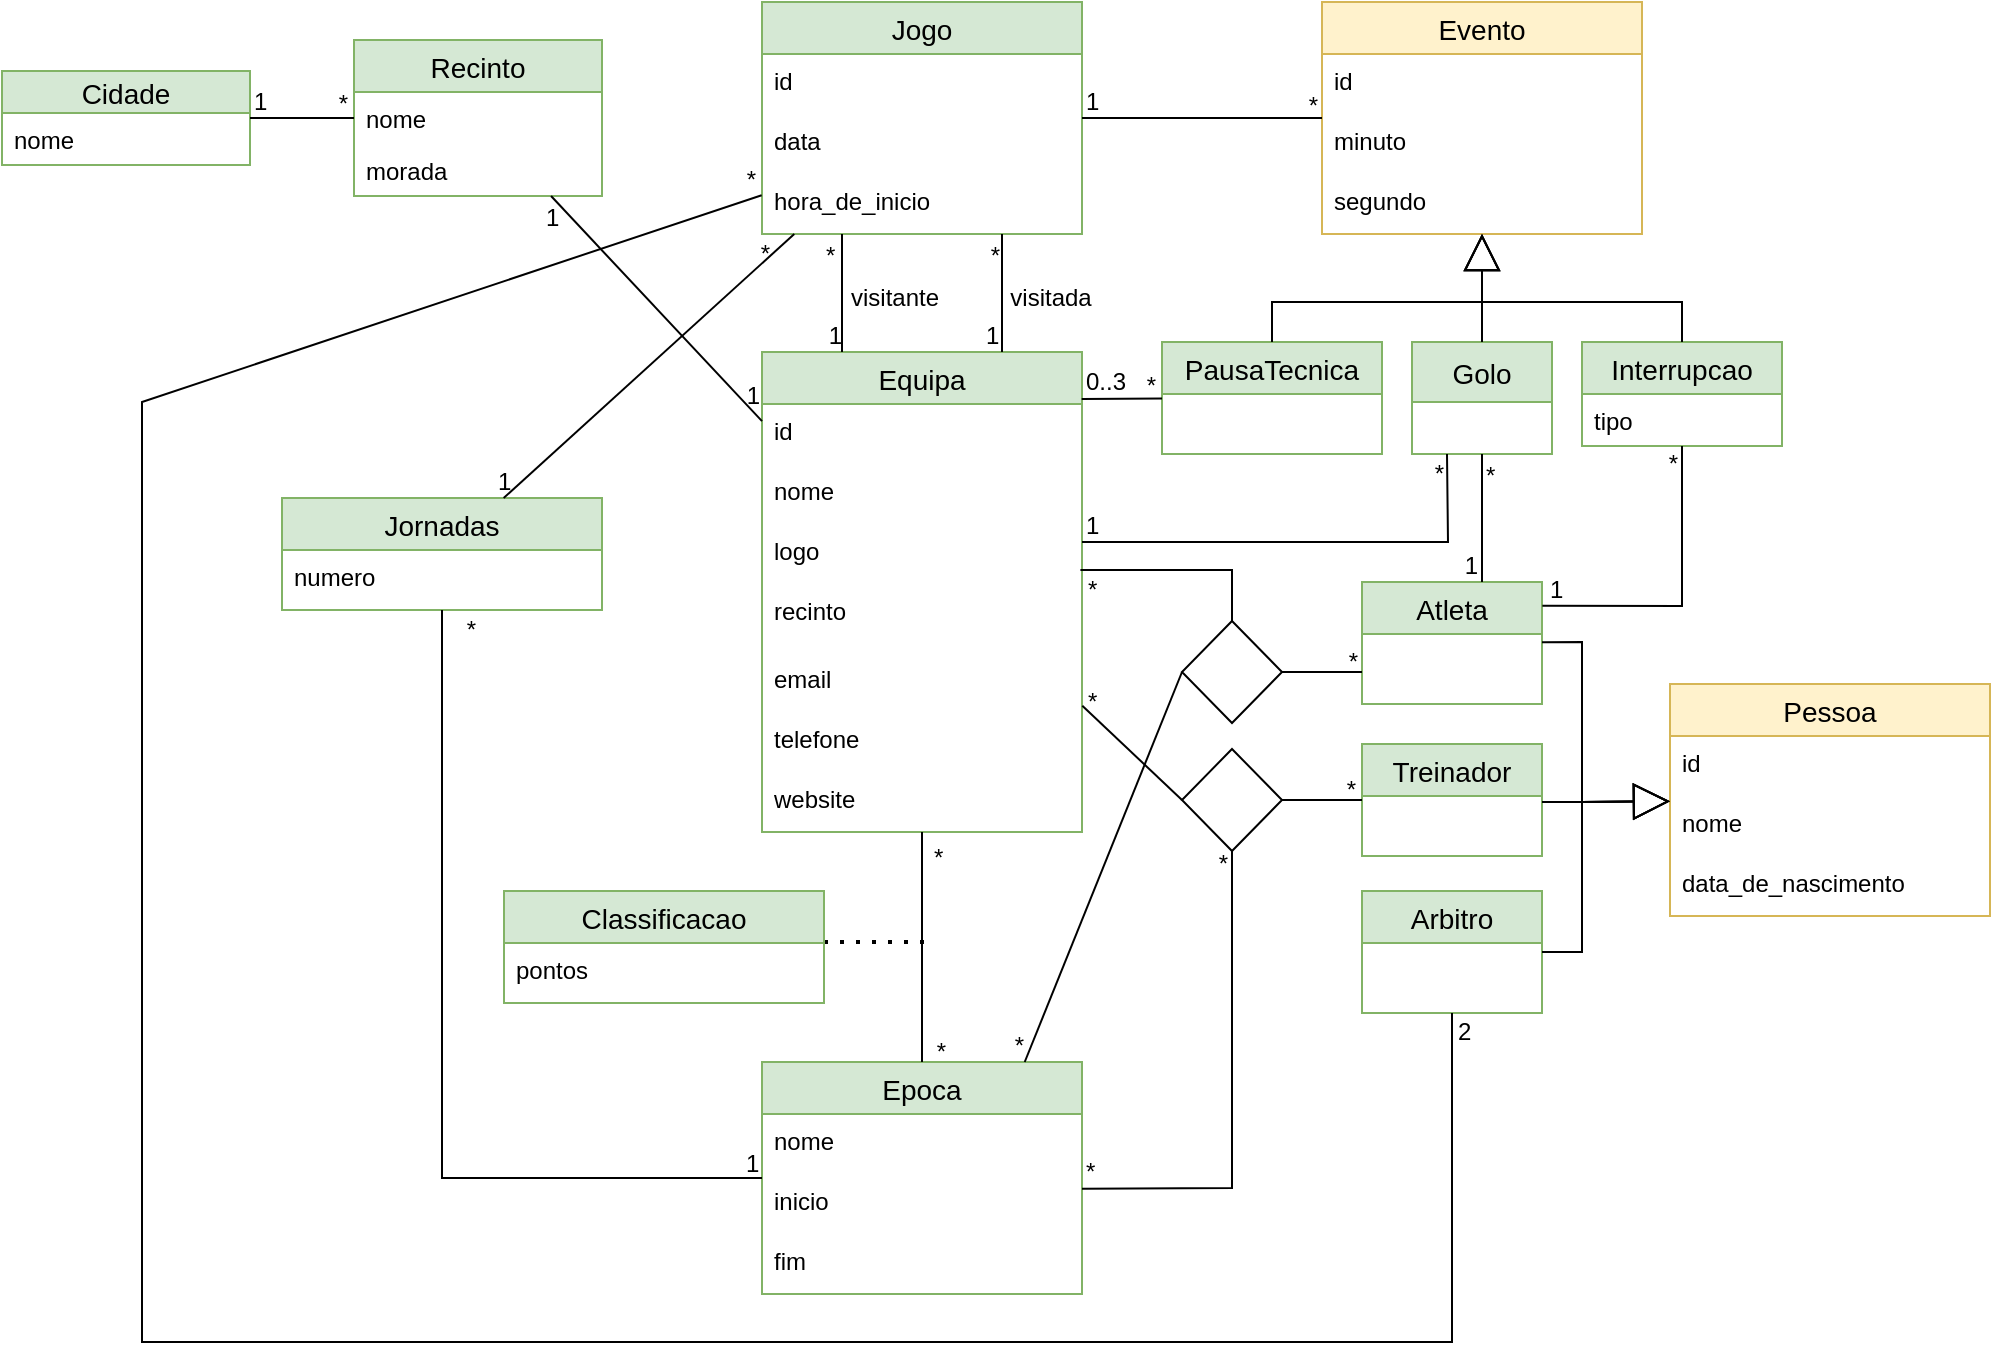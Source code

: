 <mxfile version="20.3.0" type="device"><diagram id="F_y9bQl-5y6th0Bpbr9g" name="Página-1"><mxGraphModel dx="2013" dy="583" grid="1" gridSize="10" guides="1" tooltips="1" connect="1" arrows="1" fold="1" page="1" pageScale="1" pageWidth="827" pageHeight="1169" math="0" shadow="0"><root><mxCell id="0"/><mxCell id="1" parent="0"/><mxCell id="w5qcHDS6L9jzsW7zxXBX-9" value="Jornadas" style="swimlane;fontStyle=0;childLayout=stackLayout;horizontal=1;startSize=26;horizontalStack=0;resizeParent=1;resizeParentMax=0;resizeLast=0;collapsible=1;marginBottom=0;align=center;fontSize=14;fillColor=#d5e8d4;strokeColor=#82b366;" parent="1" vertex="1"><mxGeometry x="-360" y="338" width="160" height="56" as="geometry"/></mxCell><mxCell id="JBpIva4t2GYkqN0Qu_kO-88" value="numero" style="text;strokeColor=none;fillColor=none;spacingLeft=4;spacingRight=4;overflow=hidden;rotatable=0;points=[[0,0.5],[1,0.5]];portConstraint=eastwest;fontSize=12;" parent="w5qcHDS6L9jzsW7zxXBX-9" vertex="1"><mxGeometry y="26" width="160" height="30" as="geometry"/></mxCell><mxCell id="w5qcHDS6L9jzsW7zxXBX-13" value="Epoca" style="swimlane;fontStyle=0;childLayout=stackLayout;horizontal=1;startSize=26;horizontalStack=0;resizeParent=1;resizeParentMax=0;resizeLast=0;collapsible=1;marginBottom=0;align=center;fontSize=14;fillColor=#d5e8d4;strokeColor=#82b366;" parent="1" vertex="1"><mxGeometry x="-120" y="620" width="160" height="116" as="geometry"/></mxCell><mxCell id="rISVIHnoi6Q_5L32g4GQ-2" value="nome" style="text;strokeColor=none;fillColor=none;spacingLeft=4;spacingRight=4;overflow=hidden;rotatable=0;points=[[0,0.5],[1,0.5]];portConstraint=eastwest;fontSize=12;" parent="w5qcHDS6L9jzsW7zxXBX-13" vertex="1"><mxGeometry y="26" width="160" height="30" as="geometry"/></mxCell><mxCell id="rISVIHnoi6Q_5L32g4GQ-3" value="inicio" style="text;strokeColor=none;fillColor=none;spacingLeft=4;spacingRight=4;overflow=hidden;rotatable=0;points=[[0,0.5],[1,0.5]];portConstraint=eastwest;fontSize=12;" parent="w5qcHDS6L9jzsW7zxXBX-13" vertex="1"><mxGeometry y="56" width="160" height="30" as="geometry"/></mxCell><mxCell id="rISVIHnoi6Q_5L32g4GQ-13" value="fim" style="text;strokeColor=none;fillColor=none;spacingLeft=4;spacingRight=4;overflow=hidden;rotatable=0;points=[[0,0.5],[1,0.5]];portConstraint=eastwest;fontSize=12;" parent="w5qcHDS6L9jzsW7zxXBX-13" vertex="1"><mxGeometry y="86" width="160" height="30" as="geometry"/></mxCell><mxCell id="w5qcHDS6L9jzsW7zxXBX-17" value="Jogo" style="swimlane;fontStyle=0;childLayout=stackLayout;horizontal=1;startSize=26;horizontalStack=0;resizeParent=1;resizeParentMax=0;resizeLast=0;collapsible=1;marginBottom=0;align=center;fontSize=14;fillColor=#d5e8d4;strokeColor=#82b366;" parent="1" vertex="1"><mxGeometry x="-120" y="90" width="160" height="116" as="geometry"/></mxCell><mxCell id="w5qcHDS6L9jzsW7zxXBX-18" value="id" style="text;spacingLeft=4;spacingRight=4;overflow=hidden;rotatable=0;points=[[0,0.5],[1,0.5]];portConstraint=eastwest;fontSize=12;" parent="w5qcHDS6L9jzsW7zxXBX-17" vertex="1"><mxGeometry y="26" width="160" height="30" as="geometry"/></mxCell><mxCell id="w5qcHDS6L9jzsW7zxXBX-37" value="data" style="text;spacingLeft=4;spacingRight=4;overflow=hidden;rotatable=0;points=[[0,0.5],[1,0.5]];portConstraint=eastwest;fontSize=12;" parent="w5qcHDS6L9jzsW7zxXBX-17" vertex="1"><mxGeometry y="56" width="160" height="30" as="geometry"/></mxCell><mxCell id="w5qcHDS6L9jzsW7zxXBX-30" value="hora_de_inicio" style="text;spacingLeft=4;spacingRight=4;overflow=hidden;rotatable=0;points=[[0,0.5],[1,0.5]];portConstraint=eastwest;fontSize=12;" parent="w5qcHDS6L9jzsW7zxXBX-17" vertex="1"><mxGeometry y="86" width="160" height="30" as="geometry"/></mxCell><mxCell id="w5qcHDS6L9jzsW7zxXBX-38" value="Evento" style="swimlane;fontStyle=0;childLayout=stackLayout;horizontal=1;startSize=26;horizontalStack=0;resizeParent=1;resizeParentMax=0;resizeLast=0;collapsible=1;marginBottom=0;align=center;fontSize=14;fillColor=#fff2cc;strokeColor=#d6b656;" parent="1" vertex="1"><mxGeometry x="160" y="90" width="160" height="116" as="geometry"/></mxCell><mxCell id="w5qcHDS6L9jzsW7zxXBX-39" value="id" style="text;strokeColor=none;fillColor=none;spacingLeft=4;spacingRight=4;overflow=hidden;rotatable=0;points=[[0,0.5],[1,0.5]];portConstraint=eastwest;fontSize=12;" parent="w5qcHDS6L9jzsW7zxXBX-38" vertex="1"><mxGeometry y="26" width="160" height="30" as="geometry"/></mxCell><mxCell id="JBpIva4t2GYkqN0Qu_kO-36" value="minuto" style="text;strokeColor=none;fillColor=none;spacingLeft=4;spacingRight=4;overflow=hidden;rotatable=0;points=[[0,0.5],[1,0.5]];portConstraint=eastwest;fontSize=12;" parent="w5qcHDS6L9jzsW7zxXBX-38" vertex="1"><mxGeometry y="56" width="160" height="30" as="geometry"/></mxCell><mxCell id="rISVIHnoi6Q_5L32g4GQ-91" value="segundo" style="text;strokeColor=none;fillColor=none;spacingLeft=4;spacingRight=4;overflow=hidden;rotatable=0;points=[[0,0.5],[1,0.5]];portConstraint=eastwest;fontSize=12;" parent="w5qcHDS6L9jzsW7zxXBX-38" vertex="1"><mxGeometry y="86" width="160" height="30" as="geometry"/></mxCell><mxCell id="j10ik8yhLVy2eesVkspo-3" value="Interrupcao" style="swimlane;fontStyle=0;childLayout=stackLayout;horizontal=1;startSize=26;horizontalStack=0;resizeParent=1;resizeParentMax=0;resizeLast=0;collapsible=1;marginBottom=0;align=center;fontSize=14;fillColor=#d5e8d4;strokeColor=#82b366;" parent="1" vertex="1"><mxGeometry x="290" y="260" width="100" height="52" as="geometry"/></mxCell><mxCell id="j10ik8yhLVy2eesVkspo-4" value="tipo" style="text;strokeColor=none;fillColor=none;spacingLeft=4;spacingRight=4;overflow=hidden;rotatable=0;points=[[0,0.5],[1,0.5]];portConstraint=eastwest;fontSize=12;align=left;" parent="j10ik8yhLVy2eesVkspo-3" vertex="1"><mxGeometry y="26" width="100" height="26" as="geometry"/></mxCell><mxCell id="rISVIHnoi6Q_5L32g4GQ-27" value="Recinto" style="swimlane;fontStyle=0;childLayout=stackLayout;horizontal=1;startSize=26;horizontalStack=0;resizeParent=1;resizeParentMax=0;resizeLast=0;collapsible=1;marginBottom=0;align=center;fontSize=14;fillColor=#d5e8d4;strokeColor=#82b366;" parent="1" vertex="1"><mxGeometry x="-324" y="109" width="124" height="78" as="geometry"/></mxCell><mxCell id="rISVIHnoi6Q_5L32g4GQ-30" value="nome" style="text;strokeColor=none;fillColor=none;spacingLeft=4;spacingRight=4;overflow=hidden;rotatable=0;points=[[0,0.5],[1,0.5]];portConstraint=eastwest;fontSize=12;" parent="rISVIHnoi6Q_5L32g4GQ-27" vertex="1"><mxGeometry y="26" width="124" height="26" as="geometry"/></mxCell><mxCell id="rISVIHnoi6Q_5L32g4GQ-32" value="morada" style="text;strokeColor=none;fillColor=none;spacingLeft=4;spacingRight=4;overflow=hidden;rotatable=0;points=[[0,0.5],[1,0.5]];portConstraint=eastwest;fontSize=12;" parent="rISVIHnoi6Q_5L32g4GQ-27" vertex="1"><mxGeometry y="52" width="124" height="26" as="geometry"/></mxCell><mxCell id="rISVIHnoi6Q_5L32g4GQ-169" style="edgeStyle=orthogonalEdgeStyle;rounded=0;orthogonalLoop=1;jettySize=auto;html=1;exitX=1;exitY=0.5;exitDx=0;exitDy=0;" parent="rISVIHnoi6Q_5L32g4GQ-27" source="rISVIHnoi6Q_5L32g4GQ-30" target="rISVIHnoi6Q_5L32g4GQ-30" edge="1"><mxGeometry relative="1" as="geometry"/></mxCell><mxCell id="rISVIHnoi6Q_5L32g4GQ-36" value="Cidade" style="swimlane;fontStyle=0;childLayout=stackLayout;horizontal=1;startSize=21;horizontalStack=0;resizeParent=1;resizeParentMax=0;resizeLast=0;collapsible=1;marginBottom=0;align=center;fontSize=14;fillColor=#d5e8d4;strokeColor=#82b366;" parent="1" vertex="1"><mxGeometry x="-500" y="124.5" width="124" height="47" as="geometry"/></mxCell><mxCell id="rISVIHnoi6Q_5L32g4GQ-37" value="nome" style="text;strokeColor=none;fillColor=none;spacingLeft=4;spacingRight=4;overflow=hidden;rotatable=0;points=[[0,0.5],[1,0.5]];portConstraint=eastwest;fontSize=12;" parent="rISVIHnoi6Q_5L32g4GQ-36" vertex="1"><mxGeometry y="21" width="124" height="26" as="geometry"/></mxCell><mxCell id="rISVIHnoi6Q_5L32g4GQ-54" value="Pessoa" style="swimlane;fontStyle=0;childLayout=stackLayout;horizontal=1;startSize=26;horizontalStack=0;resizeParent=1;resizeParentMax=0;resizeLast=0;collapsible=1;marginBottom=0;align=center;fontSize=14;fillColor=#fff2cc;strokeColor=#d6b656;" parent="1" vertex="1"><mxGeometry x="334" y="431" width="160" height="116" as="geometry"/></mxCell><mxCell id="rISVIHnoi6Q_5L32g4GQ-55" value="id" style="text;strokeColor=none;fillColor=none;spacingLeft=4;spacingRight=4;overflow=hidden;rotatable=0;points=[[0,0.5],[1,0.5]];portConstraint=eastwest;fontSize=12;" parent="rISVIHnoi6Q_5L32g4GQ-54" vertex="1"><mxGeometry y="26" width="160" height="30" as="geometry"/></mxCell><mxCell id="rISVIHnoi6Q_5L32g4GQ-56" value="nome" style="text;strokeColor=none;fillColor=none;spacingLeft=4;spacingRight=4;overflow=hidden;rotatable=0;points=[[0,0.5],[1,0.5]];portConstraint=eastwest;fontSize=12;" parent="rISVIHnoi6Q_5L32g4GQ-54" vertex="1"><mxGeometry y="56" width="160" height="30" as="geometry"/></mxCell><mxCell id="rISVIHnoi6Q_5L32g4GQ-58" value="data_de_nascimento&#10;" style="text;strokeColor=none;fillColor=none;spacingLeft=4;spacingRight=4;overflow=hidden;rotatable=0;points=[[0,0.5],[1,0.5]];portConstraint=eastwest;fontSize=12;" parent="rISVIHnoi6Q_5L32g4GQ-54" vertex="1"><mxGeometry y="86" width="160" height="30" as="geometry"/></mxCell><mxCell id="rISVIHnoi6Q_5L32g4GQ-64" value="Atleta" style="swimlane;fontStyle=0;childLayout=stackLayout;horizontal=1;startSize=26;horizontalStack=0;resizeParent=1;resizeParentMax=0;resizeLast=0;collapsible=1;marginBottom=0;align=center;fontSize=14;fillColor=#d5e8d4;strokeColor=#82b366;" parent="1" vertex="1"><mxGeometry x="180" y="380" width="90" height="61" as="geometry"/></mxCell><mxCell id="rISVIHnoi6Q_5L32g4GQ-73" value="Treinador" style="swimlane;fontStyle=0;childLayout=stackLayout;horizontal=1;startSize=26;horizontalStack=0;resizeParent=1;resizeParentMax=0;resizeLast=0;collapsible=1;marginBottom=0;align=center;fontSize=14;fillColor=#d5e8d4;strokeColor=#82b366;" parent="1" vertex="1"><mxGeometry x="180" y="461" width="90" height="56" as="geometry"/></mxCell><mxCell id="w5qcHDS6L9jzsW7zxXBX-44" value="Equipa" style="swimlane;fontStyle=0;childLayout=stackLayout;horizontal=1;startSize=26;horizontalStack=0;resizeParent=1;resizeParentMax=0;resizeLast=0;collapsible=1;marginBottom=0;align=center;fontSize=14;fillColor=#d5e8d4;strokeColor=#82b366;" parent="1" vertex="1"><mxGeometry x="-120" y="265" width="160" height="240" as="geometry"/></mxCell><mxCell id="w5qcHDS6L9jzsW7zxXBX-45" value="id" style="text;strokeColor=none;fillColor=none;spacingLeft=4;spacingRight=4;overflow=hidden;rotatable=0;points=[[0,0.5],[1,0.5]];portConstraint=eastwest;fontSize=12;" parent="w5qcHDS6L9jzsW7zxXBX-44" vertex="1"><mxGeometry y="26" width="160" height="30" as="geometry"/></mxCell><mxCell id="EV69DTkL_RfYZJTDAg5D-1" value="nome" style="text;strokeColor=none;fillColor=none;spacingLeft=4;spacingRight=4;overflow=hidden;rotatable=0;points=[[0,0.5],[1,0.5]];portConstraint=eastwest;fontSize=12;" parent="w5qcHDS6L9jzsW7zxXBX-44" vertex="1"><mxGeometry y="56" width="160" height="30" as="geometry"/></mxCell><mxCell id="TsfWshbhroCHaZtOx1Pl-2" value="logo" style="text;strokeColor=none;fillColor=none;spacingLeft=4;spacingRight=4;overflow=hidden;rotatable=0;points=[[0,0.5],[1,0.5]];portConstraint=eastwest;fontSize=12;" parent="w5qcHDS6L9jzsW7zxXBX-44" vertex="1"><mxGeometry y="86" width="160" height="30" as="geometry"/></mxCell><mxCell id="w5qcHDS6L9jzsW7zxXBX-46" value="recinto" style="text;strokeColor=none;fillColor=none;spacingLeft=4;spacingRight=4;overflow=hidden;rotatable=0;points=[[0,0.5],[1,0.5]];portConstraint=eastwest;fontSize=12;" parent="w5qcHDS6L9jzsW7zxXBX-44" vertex="1"><mxGeometry y="116" width="160" height="34" as="geometry"/></mxCell><mxCell id="w5qcHDS6L9jzsW7zxXBX-47" value="email" style="text;strokeColor=none;fillColor=none;spacingLeft=4;spacingRight=4;overflow=hidden;rotatable=0;points=[[0,0.5],[1,0.5]];portConstraint=eastwest;fontSize=12;" parent="w5qcHDS6L9jzsW7zxXBX-44" vertex="1"><mxGeometry y="150" width="160" height="30" as="geometry"/></mxCell><mxCell id="j10ik8yhLVy2eesVkspo-5" value="telefone" style="text;strokeColor=none;fillColor=none;spacingLeft=4;spacingRight=4;overflow=hidden;rotatable=0;points=[[0,0.5],[1,0.5]];portConstraint=eastwest;fontSize=12;" parent="w5qcHDS6L9jzsW7zxXBX-44" vertex="1"><mxGeometry y="180" width="160" height="30" as="geometry"/></mxCell><mxCell id="rISVIHnoi6Q_5L32g4GQ-52" value="website" style="text;strokeColor=none;fillColor=none;spacingLeft=4;spacingRight=4;overflow=hidden;rotatable=0;points=[[0,0.5],[1,0.5]];portConstraint=eastwest;fontSize=12;" parent="w5qcHDS6L9jzsW7zxXBX-44" vertex="1"><mxGeometry y="210" width="160" height="30" as="geometry"/></mxCell><mxCell id="KOQ_1BE-F9_xGrN4WNh8-2" value="Arbitro" style="swimlane;fontStyle=0;childLayout=stackLayout;horizontal=1;startSize=26;horizontalStack=0;resizeParent=1;resizeParentMax=0;resizeLast=0;collapsible=1;marginBottom=0;align=center;fontSize=14;fillColor=#d5e8d4;strokeColor=#82b366;" parent="1" vertex="1"><mxGeometry x="180" y="534.5" width="90" height="61" as="geometry"/></mxCell><mxCell id="rISVIHnoi6Q_5L32g4GQ-86" value="PausaTecnica" style="swimlane;fontStyle=0;childLayout=stackLayout;horizontal=1;startSize=26;horizontalStack=0;resizeParent=1;resizeParentMax=0;resizeLast=0;collapsible=1;marginBottom=0;align=center;fontSize=14;fillColor=#d5e8d4;strokeColor=#82b366;" parent="1" vertex="1"><mxGeometry x="80" y="260" width="110" height="56" as="geometry"/></mxCell><mxCell id="j10ik8yhLVy2eesVkspo-1" value="Golo" style="swimlane;fontStyle=0;childLayout=stackLayout;horizontal=1;startSize=30;horizontalStack=0;resizeParent=1;resizeParentMax=0;resizeLast=0;collapsible=1;marginBottom=0;align=center;fontSize=14;verticalAlign=middle;fillColor=#d5e8d4;strokeColor=#82b366;" parent="1" vertex="1"><mxGeometry x="205" y="260" width="70" height="56" as="geometry"/></mxCell><mxCell id="JBpIva4t2GYkqN0Qu_kO-13" value="" style="rhombus;whiteSpace=wrap;html=1;" parent="1" vertex="1"><mxGeometry x="90" y="463.5" width="50" height="51" as="geometry"/></mxCell><mxCell id="JBpIva4t2GYkqN0Qu_kO-18" value="" style="rhombus;whiteSpace=wrap;html=1;" parent="1" vertex="1"><mxGeometry x="90" y="399.5" width="50" height="51" as="geometry"/></mxCell><mxCell id="JBpIva4t2GYkqN0Qu_kO-21" value="" style="endArrow=none;html=1;rounded=0;" parent="1" source="w5qcHDS6L9jzsW7zxXBX-13" target="w5qcHDS6L9jzsW7zxXBX-9" edge="1"><mxGeometry relative="1" as="geometry"><mxPoint x="-100" y="510" as="sourcePoint"/><mxPoint x="60" y="510" as="targetPoint"/><Array as="points"><mxPoint x="-280" y="678"/></Array></mxGeometry></mxCell><mxCell id="JBpIva4t2GYkqN0Qu_kO-22" value="1" style="resizable=0;html=1;align=left;verticalAlign=bottom;" parent="JBpIva4t2GYkqN0Qu_kO-21" connectable="0" vertex="1"><mxGeometry x="-1" relative="1" as="geometry"><mxPoint x="-10" y="1" as="offset"/></mxGeometry></mxCell><mxCell id="JBpIva4t2GYkqN0Qu_kO-23" value="*" style="resizable=0;html=1;align=right;verticalAlign=bottom;" parent="JBpIva4t2GYkqN0Qu_kO-21" connectable="0" vertex="1"><mxGeometry x="1" relative="1" as="geometry"><mxPoint x="17" y="18" as="offset"/></mxGeometry></mxCell><mxCell id="JBpIva4t2GYkqN0Qu_kO-24" value="" style="endArrow=none;html=1;rounded=0;" parent="1" source="w5qcHDS6L9jzsW7zxXBX-9" target="w5qcHDS6L9jzsW7zxXBX-17" edge="1"><mxGeometry relative="1" as="geometry"><mxPoint x="-250" y="290" as="sourcePoint"/><mxPoint x="-90" y="290" as="targetPoint"/></mxGeometry></mxCell><mxCell id="JBpIva4t2GYkqN0Qu_kO-25" value="1" style="resizable=0;html=1;align=left;verticalAlign=bottom;" parent="JBpIva4t2GYkqN0Qu_kO-24" connectable="0" vertex="1"><mxGeometry x="-1" relative="1" as="geometry"><mxPoint x="-5" as="offset"/></mxGeometry></mxCell><mxCell id="JBpIva4t2GYkqN0Qu_kO-26" value="*" style="resizable=0;html=1;align=right;verticalAlign=bottom;" parent="JBpIva4t2GYkqN0Qu_kO-24" connectable="0" vertex="1"><mxGeometry x="1" relative="1" as="geometry"><mxPoint x="-12" y="19" as="offset"/></mxGeometry></mxCell><mxCell id="JBpIva4t2GYkqN0Qu_kO-27" value="" style="endArrow=none;html=1;rounded=0;entryX=0.25;entryY=0;entryDx=0;entryDy=0;exitX=0.25;exitY=1;exitDx=0;exitDy=0;" parent="1" source="w5qcHDS6L9jzsW7zxXBX-17" target="w5qcHDS6L9jzsW7zxXBX-44" edge="1"><mxGeometry relative="1" as="geometry"><mxPoint x="-80" y="210" as="sourcePoint"/><mxPoint x="120" y="230" as="targetPoint"/></mxGeometry></mxCell><mxCell id="JBpIva4t2GYkqN0Qu_kO-28" value="*" style="resizable=0;html=1;align=left;verticalAlign=bottom;" parent="JBpIva4t2GYkqN0Qu_kO-27" connectable="0" vertex="1"><mxGeometry x="-1" relative="1" as="geometry"><mxPoint x="-10" y="19" as="offset"/></mxGeometry></mxCell><mxCell id="JBpIva4t2GYkqN0Qu_kO-29" value="1" style="resizable=0;html=1;align=right;verticalAlign=bottom;" parent="JBpIva4t2GYkqN0Qu_kO-27" connectable="0" vertex="1"><mxGeometry x="1" relative="1" as="geometry"/></mxCell><mxCell id="JBpIva4t2GYkqN0Qu_kO-30" value="" style="endArrow=none;html=1;rounded=0;entryX=0.75;entryY=1;entryDx=0;entryDy=0;exitX=0.75;exitY=0;exitDx=0;exitDy=0;" parent="1" source="w5qcHDS6L9jzsW7zxXBX-44" target="w5qcHDS6L9jzsW7zxXBX-17" edge="1"><mxGeometry relative="1" as="geometry"><mxPoint y="260" as="sourcePoint"/><mxPoint y="220" as="targetPoint"/></mxGeometry></mxCell><mxCell id="JBpIva4t2GYkqN0Qu_kO-31" value="1" style="resizable=0;html=1;align=left;verticalAlign=bottom;" parent="JBpIva4t2GYkqN0Qu_kO-30" connectable="0" vertex="1"><mxGeometry x="-1" relative="1" as="geometry"><mxPoint x="-10" as="offset"/></mxGeometry></mxCell><mxCell id="JBpIva4t2GYkqN0Qu_kO-32" value="*" style="resizable=0;html=1;align=right;verticalAlign=bottom;" parent="JBpIva4t2GYkqN0Qu_kO-30" connectable="0" vertex="1"><mxGeometry x="1" relative="1" as="geometry"><mxPoint x="-1" y="19" as="offset"/></mxGeometry></mxCell><mxCell id="JBpIva4t2GYkqN0Qu_kO-33" value="" style="endArrow=none;html=1;rounded=0;" parent="1" source="w5qcHDS6L9jzsW7zxXBX-17" target="w5qcHDS6L9jzsW7zxXBX-38" edge="1"><mxGeometry relative="1" as="geometry"><mxPoint x="100" y="70" as="sourcePoint"/><mxPoint x="260" y="70" as="targetPoint"/></mxGeometry></mxCell><mxCell id="JBpIva4t2GYkqN0Qu_kO-34" value="1" style="resizable=0;html=1;align=left;verticalAlign=bottom;" parent="JBpIva4t2GYkqN0Qu_kO-33" connectable="0" vertex="1"><mxGeometry x="-1" relative="1" as="geometry"/></mxCell><mxCell id="JBpIva4t2GYkqN0Qu_kO-35" value="*" style="resizable=0;html=1;align=right;verticalAlign=bottom;" parent="JBpIva4t2GYkqN0Qu_kO-33" connectable="0" vertex="1"><mxGeometry x="1" relative="1" as="geometry"><mxPoint x="-2" y="2" as="offset"/></mxGeometry></mxCell><mxCell id="JBpIva4t2GYkqN0Qu_kO-37" value="" style="endArrow=block;endSize=16;endFill=0;html=1;rounded=0;" parent="1" source="j10ik8yhLVy2eesVkspo-3" target="w5qcHDS6L9jzsW7zxXBX-38" edge="1"><mxGeometry x="-0.264" y="17" width="160" relative="1" as="geometry"><mxPoint x="400" y="160" as="sourcePoint"/><mxPoint x="560" y="160" as="targetPoint"/><Array as="points"><mxPoint x="340" y="240"/><mxPoint x="240" y="240"/></Array><mxPoint as="offset"/></mxGeometry></mxCell><mxCell id="JBpIva4t2GYkqN0Qu_kO-38" value="" style="endArrow=block;endSize=16;endFill=0;html=1;rounded=0;" parent="1" source="j10ik8yhLVy2eesVkspo-1" target="w5qcHDS6L9jzsW7zxXBX-38" edge="1"><mxGeometry x="-0.264" y="17" width="160" relative="1" as="geometry"><mxPoint x="170" y="270" as="sourcePoint"/><mxPoint x="208.571" y="216" as="targetPoint"/><mxPoint as="offset"/><Array as="points"><mxPoint x="240" y="230"/></Array></mxGeometry></mxCell><mxCell id="JBpIva4t2GYkqN0Qu_kO-39" value="" style="endArrow=block;endSize=16;endFill=0;html=1;rounded=0;" parent="1" source="rISVIHnoi6Q_5L32g4GQ-86" target="w5qcHDS6L9jzsW7zxXBX-38" edge="1"><mxGeometry x="-0.264" y="17" width="160" relative="1" as="geometry"><mxPoint x="260.67" y="270" as="sourcePoint"/><mxPoint x="252.32" y="216" as="targetPoint"/><mxPoint as="offset"/><Array as="points"><mxPoint x="135" y="240"/><mxPoint x="240" y="240"/></Array></mxGeometry></mxCell><mxCell id="JBpIva4t2GYkqN0Qu_kO-41" value="" style="endArrow=block;endSize=16;endFill=0;html=1;rounded=0;" parent="1" source="rISVIHnoi6Q_5L32g4GQ-64" target="rISVIHnoi6Q_5L32g4GQ-54" edge="1"><mxGeometry x="-0.264" y="17" width="160" relative="1" as="geometry"><mxPoint x="262.0" y="270" as="sourcePoint"/><mxPoint x="310" y="450" as="targetPoint"/><mxPoint as="offset"/><Array as="points"><mxPoint x="290" y="410"/><mxPoint x="290" y="490"/></Array></mxGeometry></mxCell><mxCell id="JBpIva4t2GYkqN0Qu_kO-42" value="" style="endArrow=block;endSize=16;endFill=0;html=1;rounded=0;" parent="1" source="KOQ_1BE-F9_xGrN4WNh8-2" target="rISVIHnoi6Q_5L32g4GQ-54" edge="1"><mxGeometry x="-0.264" y="17" width="160" relative="1" as="geometry"><mxPoint x="280" y="438.848" as="sourcePoint"/><mxPoint x="323.0" y="456.381" as="targetPoint"/><mxPoint as="offset"/><Array as="points"><mxPoint x="290" y="565"/><mxPoint x="290" y="490"/></Array></mxGeometry></mxCell><mxCell id="JBpIva4t2GYkqN0Qu_kO-43" value="" style="endArrow=block;endSize=16;endFill=0;html=1;rounded=0;" parent="1" target="rISVIHnoi6Q_5L32g4GQ-54" edge="1"><mxGeometry x="-0.264" y="17" width="160" relative="1" as="geometry"><mxPoint x="270" y="490" as="sourcePoint"/><mxPoint x="323.0" y="494.0" as="targetPoint"/><mxPoint as="offset"/><Array as="points"><mxPoint x="290" y="490"/></Array></mxGeometry></mxCell><mxCell id="JBpIva4t2GYkqN0Qu_kO-44" value="" style="endArrow=none;html=1;rounded=0;" parent="1" source="rISVIHnoi6Q_5L32g4GQ-27" target="w5qcHDS6L9jzsW7zxXBX-44" edge="1"><mxGeometry relative="1" as="geometry"><mxPoint x="-350" y="270" as="sourcePoint"/><mxPoint x="-190" y="270" as="targetPoint"/></mxGeometry></mxCell><mxCell id="JBpIva4t2GYkqN0Qu_kO-45" value="1" style="resizable=0;html=1;align=left;verticalAlign=bottom;" parent="JBpIva4t2GYkqN0Qu_kO-44" connectable="0" vertex="1"><mxGeometry x="-1" relative="1" as="geometry"><mxPoint x="-5" y="19" as="offset"/></mxGeometry></mxCell><mxCell id="JBpIva4t2GYkqN0Qu_kO-46" value="1" style="resizable=0;html=1;align=right;verticalAlign=bottom;" parent="JBpIva4t2GYkqN0Qu_kO-44" connectable="0" vertex="1"><mxGeometry x="1" relative="1" as="geometry"><mxPoint x="-1" y="-4" as="offset"/></mxGeometry></mxCell><mxCell id="JBpIva4t2GYkqN0Qu_kO-50" value="" style="endArrow=none;html=1;rounded=0;" parent="1" source="rISVIHnoi6Q_5L32g4GQ-36" target="rISVIHnoi6Q_5L32g4GQ-27" edge="1"><mxGeometry relative="1" as="geometry"><mxPoint x="-350" y="250" as="sourcePoint"/><mxPoint x="-190" y="250" as="targetPoint"/></mxGeometry></mxCell><mxCell id="JBpIva4t2GYkqN0Qu_kO-51" value="1" style="resizable=0;html=1;align=left;verticalAlign=bottom;" parent="JBpIva4t2GYkqN0Qu_kO-50" connectable="0" vertex="1"><mxGeometry x="-1" relative="1" as="geometry"/></mxCell><mxCell id="JBpIva4t2GYkqN0Qu_kO-52" value="*" style="resizable=0;html=1;align=right;verticalAlign=bottom;" parent="JBpIva4t2GYkqN0Qu_kO-50" connectable="0" vertex="1"><mxGeometry x="1" relative="1" as="geometry"><mxPoint x="-3" y="1" as="offset"/></mxGeometry></mxCell><mxCell id="JBpIva4t2GYkqN0Qu_kO-53" value="" style="endArrow=none;html=1;rounded=0;exitX=0.999;exitY=0.098;exitDx=0;exitDy=0;exitPerimeter=0;" parent="1" source="w5qcHDS6L9jzsW7zxXBX-44" target="rISVIHnoi6Q_5L32g4GQ-86" edge="1"><mxGeometry relative="1" as="geometry"><mxPoint x="90" y="210" as="sourcePoint"/><mxPoint x="250" y="210" as="targetPoint"/></mxGeometry></mxCell><mxCell id="JBpIva4t2GYkqN0Qu_kO-54" value="0..3" style="resizable=0;html=1;align=left;verticalAlign=bottom;" parent="JBpIva4t2GYkqN0Qu_kO-53" connectable="0" vertex="1"><mxGeometry x="-1" relative="1" as="geometry"><mxPoint as="offset"/></mxGeometry></mxCell><mxCell id="JBpIva4t2GYkqN0Qu_kO-55" value="*" style="resizable=0;html=1;align=right;verticalAlign=bottom;" parent="JBpIva4t2GYkqN0Qu_kO-53" connectable="0" vertex="1"><mxGeometry x="1" relative="1" as="geometry"><mxPoint x="-2" y="2" as="offset"/></mxGeometry></mxCell><mxCell id="JBpIva4t2GYkqN0Qu_kO-56" value="" style="endArrow=none;html=1;rounded=0;entryX=0.25;entryY=1;entryDx=0;entryDy=0;" parent="1" target="j10ik8yhLVy2eesVkspo-1" edge="1"><mxGeometry relative="1" as="geometry"><mxPoint x="40" y="360" as="sourcePoint"/><mxPoint x="223" y="320" as="targetPoint"/><Array as="points"><mxPoint x="223" y="360"/></Array></mxGeometry></mxCell><mxCell id="JBpIva4t2GYkqN0Qu_kO-57" value="1" style="resizable=0;html=1;align=left;verticalAlign=bottom;" parent="JBpIva4t2GYkqN0Qu_kO-56" connectable="0" vertex="1"><mxGeometry x="-1" relative="1" as="geometry"/></mxCell><mxCell id="JBpIva4t2GYkqN0Qu_kO-58" value="*" style="resizable=0;html=1;align=right;verticalAlign=bottom;" parent="JBpIva4t2GYkqN0Qu_kO-56" connectable="0" vertex="1"><mxGeometry x="1" relative="1" as="geometry"><mxPoint x="-1" y="18" as="offset"/></mxGeometry></mxCell><mxCell id="JBpIva4t2GYkqN0Qu_kO-59" value="" style="endArrow=none;html=1;rounded=0;" parent="1" source="j10ik8yhLVy2eesVkspo-1" edge="1"><mxGeometry relative="1" as="geometry"><mxPoint x="260" y="350" as="sourcePoint"/><mxPoint x="240" y="380" as="targetPoint"/></mxGeometry></mxCell><mxCell id="JBpIva4t2GYkqN0Qu_kO-60" value="*" style="resizable=0;html=1;align=left;verticalAlign=bottom;" parent="JBpIva4t2GYkqN0Qu_kO-59" connectable="0" vertex="1"><mxGeometry x="-1" relative="1" as="geometry"><mxPoint y="19" as="offset"/></mxGeometry></mxCell><mxCell id="JBpIva4t2GYkqN0Qu_kO-61" value="1" style="resizable=0;html=1;align=right;verticalAlign=bottom;" parent="JBpIva4t2GYkqN0Qu_kO-59" connectable="0" vertex="1"><mxGeometry x="1" relative="1" as="geometry"><mxPoint x="-2" as="offset"/></mxGeometry></mxCell><mxCell id="JBpIva4t2GYkqN0Qu_kO-62" value="" style="endArrow=none;html=1;rounded=0;exitX=1.002;exitY=0.195;exitDx=0;exitDy=0;exitPerimeter=0;" parent="1" source="rISVIHnoi6Q_5L32g4GQ-64" target="j10ik8yhLVy2eesVkspo-3" edge="1"><mxGeometry relative="1" as="geometry"><mxPoint x="320" y="350" as="sourcePoint"/><mxPoint x="480" y="350" as="targetPoint"/><Array as="points"><mxPoint x="340" y="392"/></Array></mxGeometry></mxCell><mxCell id="JBpIva4t2GYkqN0Qu_kO-63" value="1" style="resizable=0;html=1;align=left;verticalAlign=bottom;" parent="JBpIva4t2GYkqN0Qu_kO-62" connectable="0" vertex="1"><mxGeometry x="-1" relative="1" as="geometry"><mxPoint x="2" y="1" as="offset"/></mxGeometry></mxCell><mxCell id="JBpIva4t2GYkqN0Qu_kO-64" value="*" style="resizable=0;html=1;align=right;verticalAlign=bottom;" parent="JBpIva4t2GYkqN0Qu_kO-62" connectable="0" vertex="1"><mxGeometry x="1" relative="1" as="geometry"><mxPoint x="-2" y="18" as="offset"/></mxGeometry></mxCell><mxCell id="JBpIva4t2GYkqN0Qu_kO-66" value="" style="endArrow=none;html=1;rounded=0;entryX=-0.001;entryY=0.354;entryDx=0;entryDy=0;entryPerimeter=0;" parent="1" source="KOQ_1BE-F9_xGrN4WNh8-2" target="w5qcHDS6L9jzsW7zxXBX-30" edge="1"><mxGeometry relative="1" as="geometry"><mxPoint x="170" y="610" as="sourcePoint"/><mxPoint x="-500" y="230" as="targetPoint"/><Array as="points"><mxPoint x="225" y="760"/><mxPoint x="-430" y="760"/><mxPoint x="-430" y="290"/></Array></mxGeometry></mxCell><mxCell id="JBpIva4t2GYkqN0Qu_kO-67" value="2" style="resizable=0;html=1;align=left;verticalAlign=bottom;" parent="JBpIva4t2GYkqN0Qu_kO-66" connectable="0" vertex="1"><mxGeometry x="-1" relative="1" as="geometry"><mxPoint x="1" y="18" as="offset"/></mxGeometry></mxCell><mxCell id="JBpIva4t2GYkqN0Qu_kO-68" value="*" style="resizable=0;html=1;align=right;verticalAlign=bottom;" parent="JBpIva4t2GYkqN0Qu_kO-66" connectable="0" vertex="1"><mxGeometry x="1" relative="1" as="geometry"><mxPoint x="-2" y="1" as="offset"/></mxGeometry></mxCell><mxCell id="JBpIva4t2GYkqN0Qu_kO-69" value="" style="endArrow=none;html=1;rounded=0;exitX=1;exitY=0.244;exitDx=0;exitDy=0;exitPerimeter=0;" parent="1" source="rISVIHnoi6Q_5L32g4GQ-3" target="JBpIva4t2GYkqN0Qu_kO-13" edge="1"><mxGeometry relative="1" as="geometry"><mxPoint x="90" y="580" as="sourcePoint"/><mxPoint x="250" y="580" as="targetPoint"/><Array as="points"><mxPoint x="115" y="683"/><mxPoint x="115" y="580"/></Array></mxGeometry></mxCell><mxCell id="JBpIva4t2GYkqN0Qu_kO-70" value="*" style="resizable=0;html=1;align=left;verticalAlign=bottom;" parent="JBpIva4t2GYkqN0Qu_kO-69" connectable="0" vertex="1"><mxGeometry x="-1" relative="1" as="geometry"/></mxCell><mxCell id="JBpIva4t2GYkqN0Qu_kO-71" value="*" style="resizable=0;html=1;align=right;verticalAlign=bottom;" parent="JBpIva4t2GYkqN0Qu_kO-69" connectable="0" vertex="1"><mxGeometry x="1" relative="1" as="geometry"><mxPoint x="-2" y="15" as="offset"/></mxGeometry></mxCell><mxCell id="JBpIva4t2GYkqN0Qu_kO-73" value="" style="endArrow=none;html=1;rounded=0;exitX=1;exitY=0.5;exitDx=0;exitDy=0;" parent="1" source="JBpIva4t2GYkqN0Qu_kO-13" edge="1"><mxGeometry relative="1" as="geometry"><mxPoint x="80" y="450" as="sourcePoint"/><mxPoint x="180" y="489" as="targetPoint"/></mxGeometry></mxCell><mxCell id="JBpIva4t2GYkqN0Qu_kO-75" value="*" style="resizable=0;html=1;align=right;verticalAlign=bottom;" parent="JBpIva4t2GYkqN0Qu_kO-73" connectable="0" vertex="1"><mxGeometry x="1" relative="1" as="geometry"><mxPoint x="-3" y="3" as="offset"/></mxGeometry></mxCell><mxCell id="JBpIva4t2GYkqN0Qu_kO-76" value="" style="endArrow=none;html=1;rounded=0;entryX=0;entryY=0.5;entryDx=0;entryDy=0;exitX=1.001;exitY=0.895;exitDx=0;exitDy=0;exitPerimeter=0;" parent="1" source="w5qcHDS6L9jzsW7zxXBX-47" target="JBpIva4t2GYkqN0Qu_kO-13" edge="1"><mxGeometry relative="1" as="geometry"><mxPoint x="40" y="460" as="sourcePoint"/><mxPoint x="220" y="470" as="targetPoint"/></mxGeometry></mxCell><mxCell id="JBpIva4t2GYkqN0Qu_kO-77" value="*" style="resizable=0;html=1;align=left;verticalAlign=bottom;" parent="JBpIva4t2GYkqN0Qu_kO-76" connectable="0" vertex="1"><mxGeometry x="-1" relative="1" as="geometry"><mxPoint x="1" y="7" as="offset"/></mxGeometry></mxCell><mxCell id="JBpIva4t2GYkqN0Qu_kO-79" value="" style="endArrow=none;html=1;rounded=0;exitX=0.995;exitY=0.766;exitDx=0;exitDy=0;exitPerimeter=0;" parent="1" source="TsfWshbhroCHaZtOx1Pl-2" target="JBpIva4t2GYkqN0Qu_kO-18" edge="1"><mxGeometry relative="1" as="geometry"><mxPoint x="100" y="450" as="sourcePoint"/><mxPoint x="260" y="450" as="targetPoint"/><Array as="points"><mxPoint x="80" y="374"/><mxPoint x="115" y="374"/></Array></mxGeometry></mxCell><mxCell id="JBpIva4t2GYkqN0Qu_kO-80" value="*" style="resizable=0;html=1;align=left;verticalAlign=bottom;" parent="JBpIva4t2GYkqN0Qu_kO-79" connectable="0" vertex="1"><mxGeometry x="-1" relative="1" as="geometry"><mxPoint x="2" y="19" as="offset"/></mxGeometry></mxCell><mxCell id="JBpIva4t2GYkqN0Qu_kO-82" value="" style="endArrow=none;html=1;rounded=0;exitX=1;exitY=0.5;exitDx=0;exitDy=0;" parent="1" source="JBpIva4t2GYkqN0Qu_kO-18" edge="1"><mxGeometry relative="1" as="geometry"><mxPoint x="120" y="450" as="sourcePoint"/><mxPoint x="180" y="425" as="targetPoint"/></mxGeometry></mxCell><mxCell id="JBpIva4t2GYkqN0Qu_kO-84" value="*" style="resizable=0;html=1;align=right;verticalAlign=bottom;" parent="JBpIva4t2GYkqN0Qu_kO-82" connectable="0" vertex="1"><mxGeometry x="1" relative="1" as="geometry"><mxPoint x="-2" y="3" as="offset"/></mxGeometry></mxCell><mxCell id="JBpIva4t2GYkqN0Qu_kO-85" value="" style="endArrow=none;html=1;rounded=0;entryX=0.821;entryY=0;entryDx=0;entryDy=0;entryPerimeter=0;exitX=0;exitY=0.5;exitDx=0;exitDy=0;" parent="1" source="JBpIva4t2GYkqN0Qu_kO-18" target="w5qcHDS6L9jzsW7zxXBX-13" edge="1"><mxGeometry relative="1" as="geometry"><mxPoint x="70" y="450" as="sourcePoint"/><mxPoint x="230" y="450" as="targetPoint"/></mxGeometry></mxCell><mxCell id="JBpIva4t2GYkqN0Qu_kO-87" value="*" style="resizable=0;html=1;align=right;verticalAlign=bottom;" parent="JBpIva4t2GYkqN0Qu_kO-85" connectable="0" vertex="1"><mxGeometry x="1" relative="1" as="geometry"/></mxCell><mxCell id="JBpIva4t2GYkqN0Qu_kO-89" value="visitante" style="text;html=1;align=center;verticalAlign=middle;resizable=0;points=[];autosize=1;strokeColor=none;fillColor=none;" parent="1" vertex="1"><mxGeometry x="-89" y="223" width="70" height="30" as="geometry"/></mxCell><mxCell id="JBpIva4t2GYkqN0Qu_kO-90" value="visitada" style="text;html=1;align=center;verticalAlign=middle;resizable=0;points=[];autosize=1;strokeColor=none;fillColor=none;" parent="1" vertex="1"><mxGeometry x="-6" y="223" width="60" height="30" as="geometry"/></mxCell><mxCell id="EV69DTkL_RfYZJTDAg5D-2" value="" style="endArrow=none;dashed=1;html=1;dashPattern=1 3;strokeWidth=2;rounded=0;" parent="1" edge="1"><mxGeometry width="50" height="50" relative="1" as="geometry"><mxPoint x="-89" y="560" as="sourcePoint"/><mxPoint x="-38" y="560" as="targetPoint"/></mxGeometry></mxCell><mxCell id="EV69DTkL_RfYZJTDAg5D-4" value="Classificacao" style="swimlane;fontStyle=0;childLayout=stackLayout;horizontal=1;startSize=26;horizontalStack=0;resizeParent=1;resizeParentMax=0;resizeLast=0;collapsible=1;marginBottom=0;align=center;fontSize=14;fillColor=#d5e8d4;strokeColor=#82b366;" parent="1" vertex="1"><mxGeometry x="-249" y="534.5" width="160" height="56" as="geometry"/></mxCell><mxCell id="EV69DTkL_RfYZJTDAg5D-5" value="pontos" style="text;strokeColor=none;fillColor=none;spacingLeft=4;spacingRight=4;overflow=hidden;rotatable=0;points=[[0,0.5],[1,0.5]];portConstraint=eastwest;fontSize=12;" parent="EV69DTkL_RfYZJTDAg5D-4" vertex="1"><mxGeometry y="26" width="160" height="30" as="geometry"/></mxCell><mxCell id="EV69DTkL_RfYZJTDAg5D-9" value="" style="endArrow=none;html=1;rounded=0;" parent="1" source="rISVIHnoi6Q_5L32g4GQ-52" target="w5qcHDS6L9jzsW7zxXBX-13" edge="1"><mxGeometry relative="1" as="geometry"><mxPoint x="-20" y="520" as="sourcePoint"/><mxPoint x="140" y="520" as="targetPoint"/></mxGeometry></mxCell><mxCell id="EV69DTkL_RfYZJTDAg5D-10" value="*" style="resizable=0;html=1;align=left;verticalAlign=bottom;" parent="EV69DTkL_RfYZJTDAg5D-9" connectable="0" vertex="1"><mxGeometry x="-1" relative="1" as="geometry"><mxPoint x="4" y="21" as="offset"/></mxGeometry></mxCell><mxCell id="EV69DTkL_RfYZJTDAg5D-11" value="*" style="resizable=0;html=1;align=right;verticalAlign=bottom;" parent="EV69DTkL_RfYZJTDAg5D-9" connectable="0" vertex="1"><mxGeometry x="1" relative="1" as="geometry"><mxPoint x="12" y="3" as="offset"/></mxGeometry></mxCell></root></mxGraphModel></diagram></mxfile>